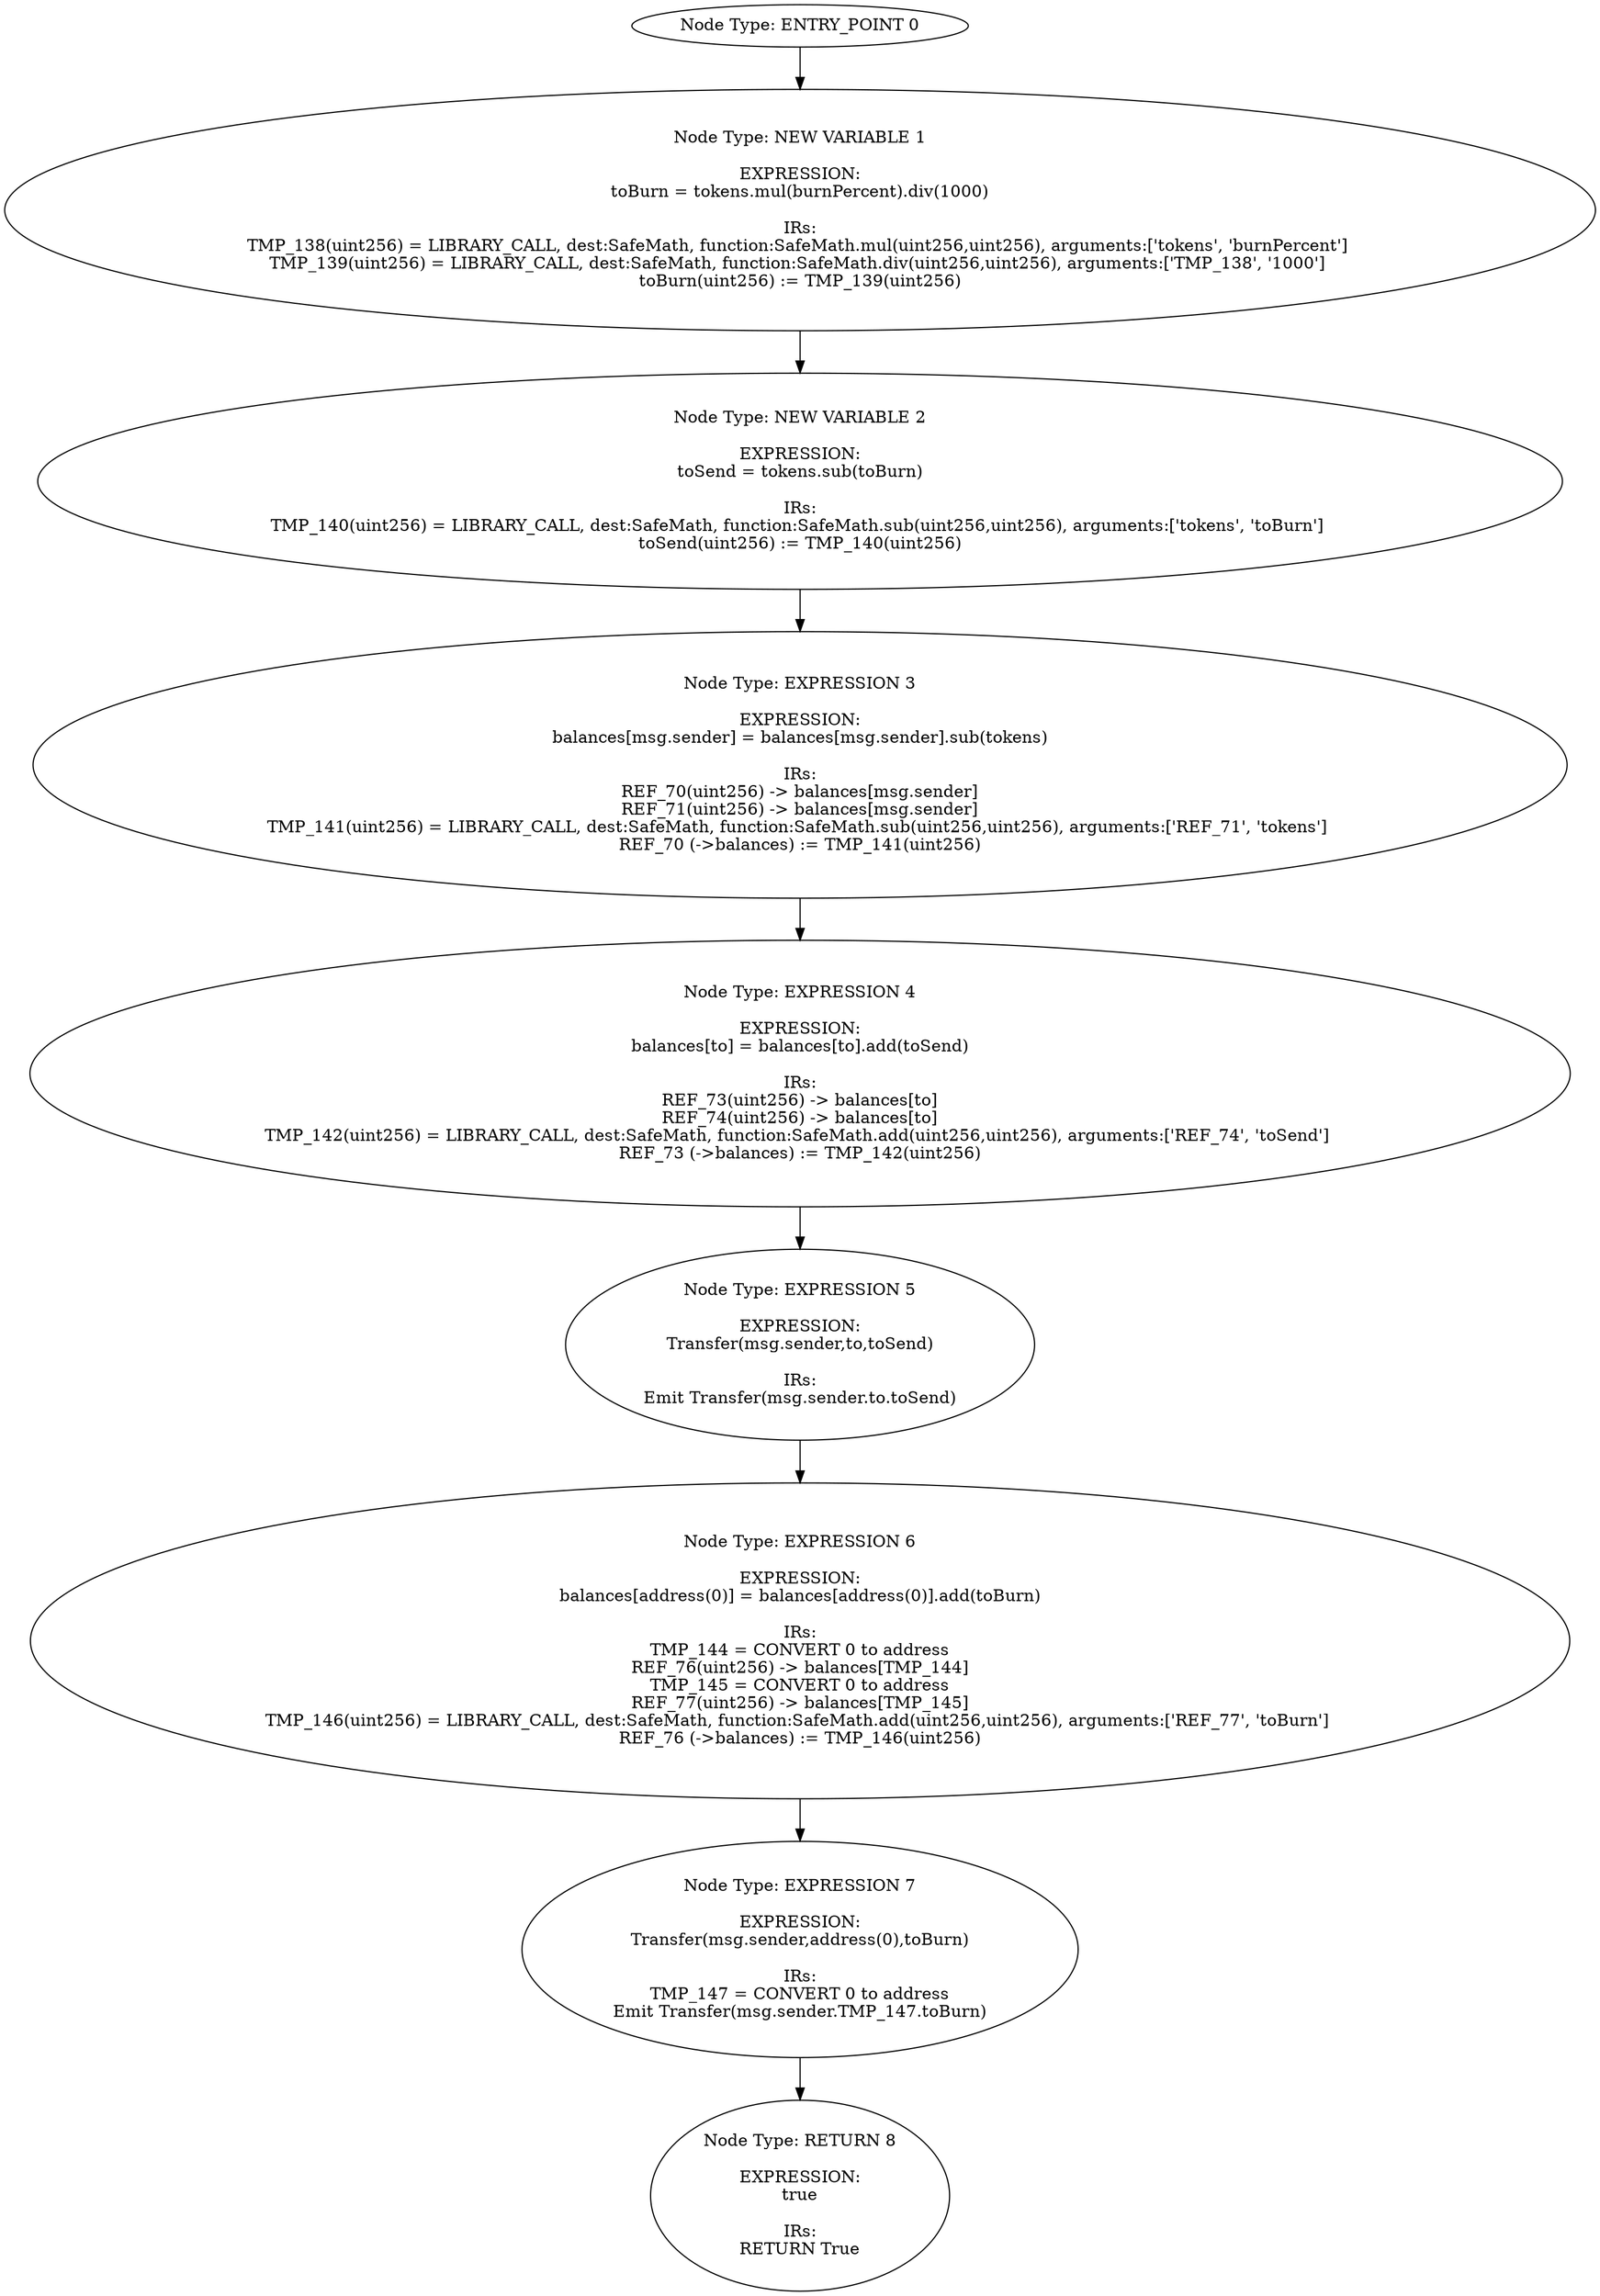 digraph{
0[label="Node Type: ENTRY_POINT 0
"];
0->1;
1[label="Node Type: NEW VARIABLE 1

EXPRESSION:
toBurn = tokens.mul(burnPercent).div(1000)

IRs:
TMP_138(uint256) = LIBRARY_CALL, dest:SafeMath, function:SafeMath.mul(uint256,uint256), arguments:['tokens', 'burnPercent'] 
TMP_139(uint256) = LIBRARY_CALL, dest:SafeMath, function:SafeMath.div(uint256,uint256), arguments:['TMP_138', '1000'] 
toBurn(uint256) := TMP_139(uint256)"];
1->2;
2[label="Node Type: NEW VARIABLE 2

EXPRESSION:
toSend = tokens.sub(toBurn)

IRs:
TMP_140(uint256) = LIBRARY_CALL, dest:SafeMath, function:SafeMath.sub(uint256,uint256), arguments:['tokens', 'toBurn'] 
toSend(uint256) := TMP_140(uint256)"];
2->3;
3[label="Node Type: EXPRESSION 3

EXPRESSION:
balances[msg.sender] = balances[msg.sender].sub(tokens)

IRs:
REF_70(uint256) -> balances[msg.sender]
REF_71(uint256) -> balances[msg.sender]
TMP_141(uint256) = LIBRARY_CALL, dest:SafeMath, function:SafeMath.sub(uint256,uint256), arguments:['REF_71', 'tokens'] 
REF_70 (->balances) := TMP_141(uint256)"];
3->4;
4[label="Node Type: EXPRESSION 4

EXPRESSION:
balances[to] = balances[to].add(toSend)

IRs:
REF_73(uint256) -> balances[to]
REF_74(uint256) -> balances[to]
TMP_142(uint256) = LIBRARY_CALL, dest:SafeMath, function:SafeMath.add(uint256,uint256), arguments:['REF_74', 'toSend'] 
REF_73 (->balances) := TMP_142(uint256)"];
4->5;
5[label="Node Type: EXPRESSION 5

EXPRESSION:
Transfer(msg.sender,to,toSend)

IRs:
Emit Transfer(msg.sender.to.toSend)"];
5->6;
6[label="Node Type: EXPRESSION 6

EXPRESSION:
balances[address(0)] = balances[address(0)].add(toBurn)

IRs:
TMP_144 = CONVERT 0 to address
REF_76(uint256) -> balances[TMP_144]
TMP_145 = CONVERT 0 to address
REF_77(uint256) -> balances[TMP_145]
TMP_146(uint256) = LIBRARY_CALL, dest:SafeMath, function:SafeMath.add(uint256,uint256), arguments:['REF_77', 'toBurn'] 
REF_76 (->balances) := TMP_146(uint256)"];
6->7;
7[label="Node Type: EXPRESSION 7

EXPRESSION:
Transfer(msg.sender,address(0),toBurn)

IRs:
TMP_147 = CONVERT 0 to address
Emit Transfer(msg.sender.TMP_147.toBurn)"];
7->8;
8[label="Node Type: RETURN 8

EXPRESSION:
true

IRs:
RETURN True"];
}
